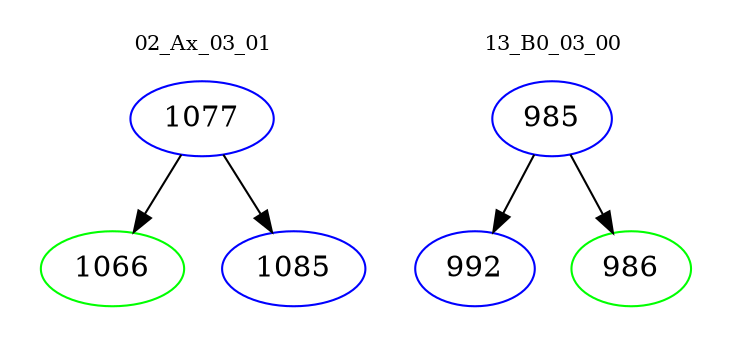 digraph{
subgraph cluster_0 {
color = white
label = "02_Ax_03_01";
fontsize=10;
T0_1077 [label="1077", color="blue"]
T0_1077 -> T0_1066 [color="black"]
T0_1066 [label="1066", color="green"]
T0_1077 -> T0_1085 [color="black"]
T0_1085 [label="1085", color="blue"]
}
subgraph cluster_1 {
color = white
label = "13_B0_03_00";
fontsize=10;
T1_985 [label="985", color="blue"]
T1_985 -> T1_992 [color="black"]
T1_992 [label="992", color="blue"]
T1_985 -> T1_986 [color="black"]
T1_986 [label="986", color="green"]
}
}
